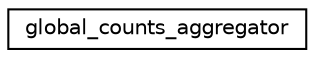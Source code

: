 digraph "Graphical Class Hierarchy"
{
  edge [fontname="Helvetica",fontsize="10",labelfontname="Helvetica",labelfontsize="10"];
  node [fontname="Helvetica",fontsize="10",shape=record];
  rankdir="LR";
  Node0 [label="global_counts_aggregator",height=0.2,width=0.4,color="black", fillcolor="white", style="filled",URL="$structglobal__counts__aggregator.html",tooltip="The global counts aggregator computes the total number of tokens in each topic across all words and d..."];
}
